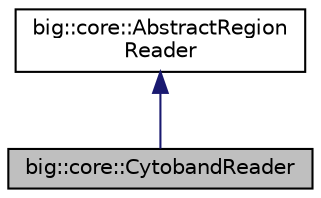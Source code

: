 digraph "big::core::CytobandReader"
{
  edge [fontname="Helvetica",fontsize="10",labelfontname="Helvetica",labelfontsize="10"];
  node [fontname="Helvetica",fontsize="10",shape=record];
  Node1 [label="big::core::CytobandReader",height=0.2,width=0.4,color="black", fillcolor="grey75", style="filled", fontcolor="black"];
  Node2 -> Node1 [dir="back",color="midnightblue",fontsize="10",style="solid",fontname="Helvetica"];
  Node2 [label="big::core::AbstractRegion\lReader",height=0.2,width=0.4,color="black", fillcolor="white", style="filled",URL="$classbig_1_1core_1_1_abstract_region_reader.html",tooltip="Base class of all file Region Reader. "];
}

